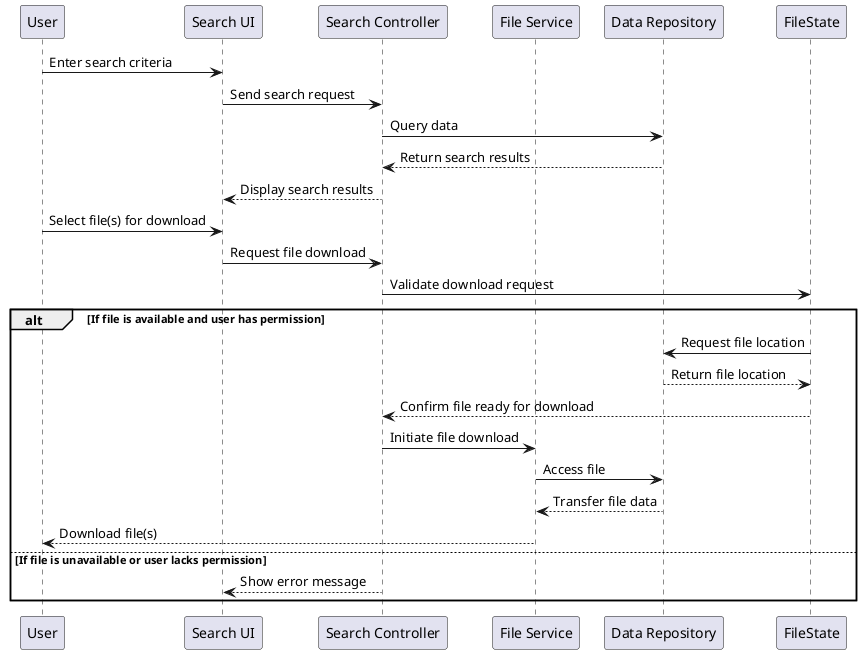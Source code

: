 @startuml
participant User
participant "Search UI" as UI
participant "Search Controller" as Controller
participant "File Service" as FileService
participant "Data Repository" as Repository

User -> UI: Enter search criteria
UI -> Controller: Send search request
Controller -> Repository: Query data
Repository --> Controller: Return search results
Controller --> UI: Display search results

User -> UI: Select file(s) for download
UI -> Controller: Request file download
Controller -> FileState: Validate download request

alt If file is available and user has permission
    FileState -> Repository: Request file location
    Repository --> FileState: Return file location
    FileState --> Controller: Confirm file ready for download
    Controller -> FileService: Initiate file download
    FileService -> Repository: Access file
    Repository --> FileService: Transfer file data
    FileService --> User: Download file(s)
else If file is unavailable or user lacks permission
    Controller --> UI: Show error message
end

@enduml